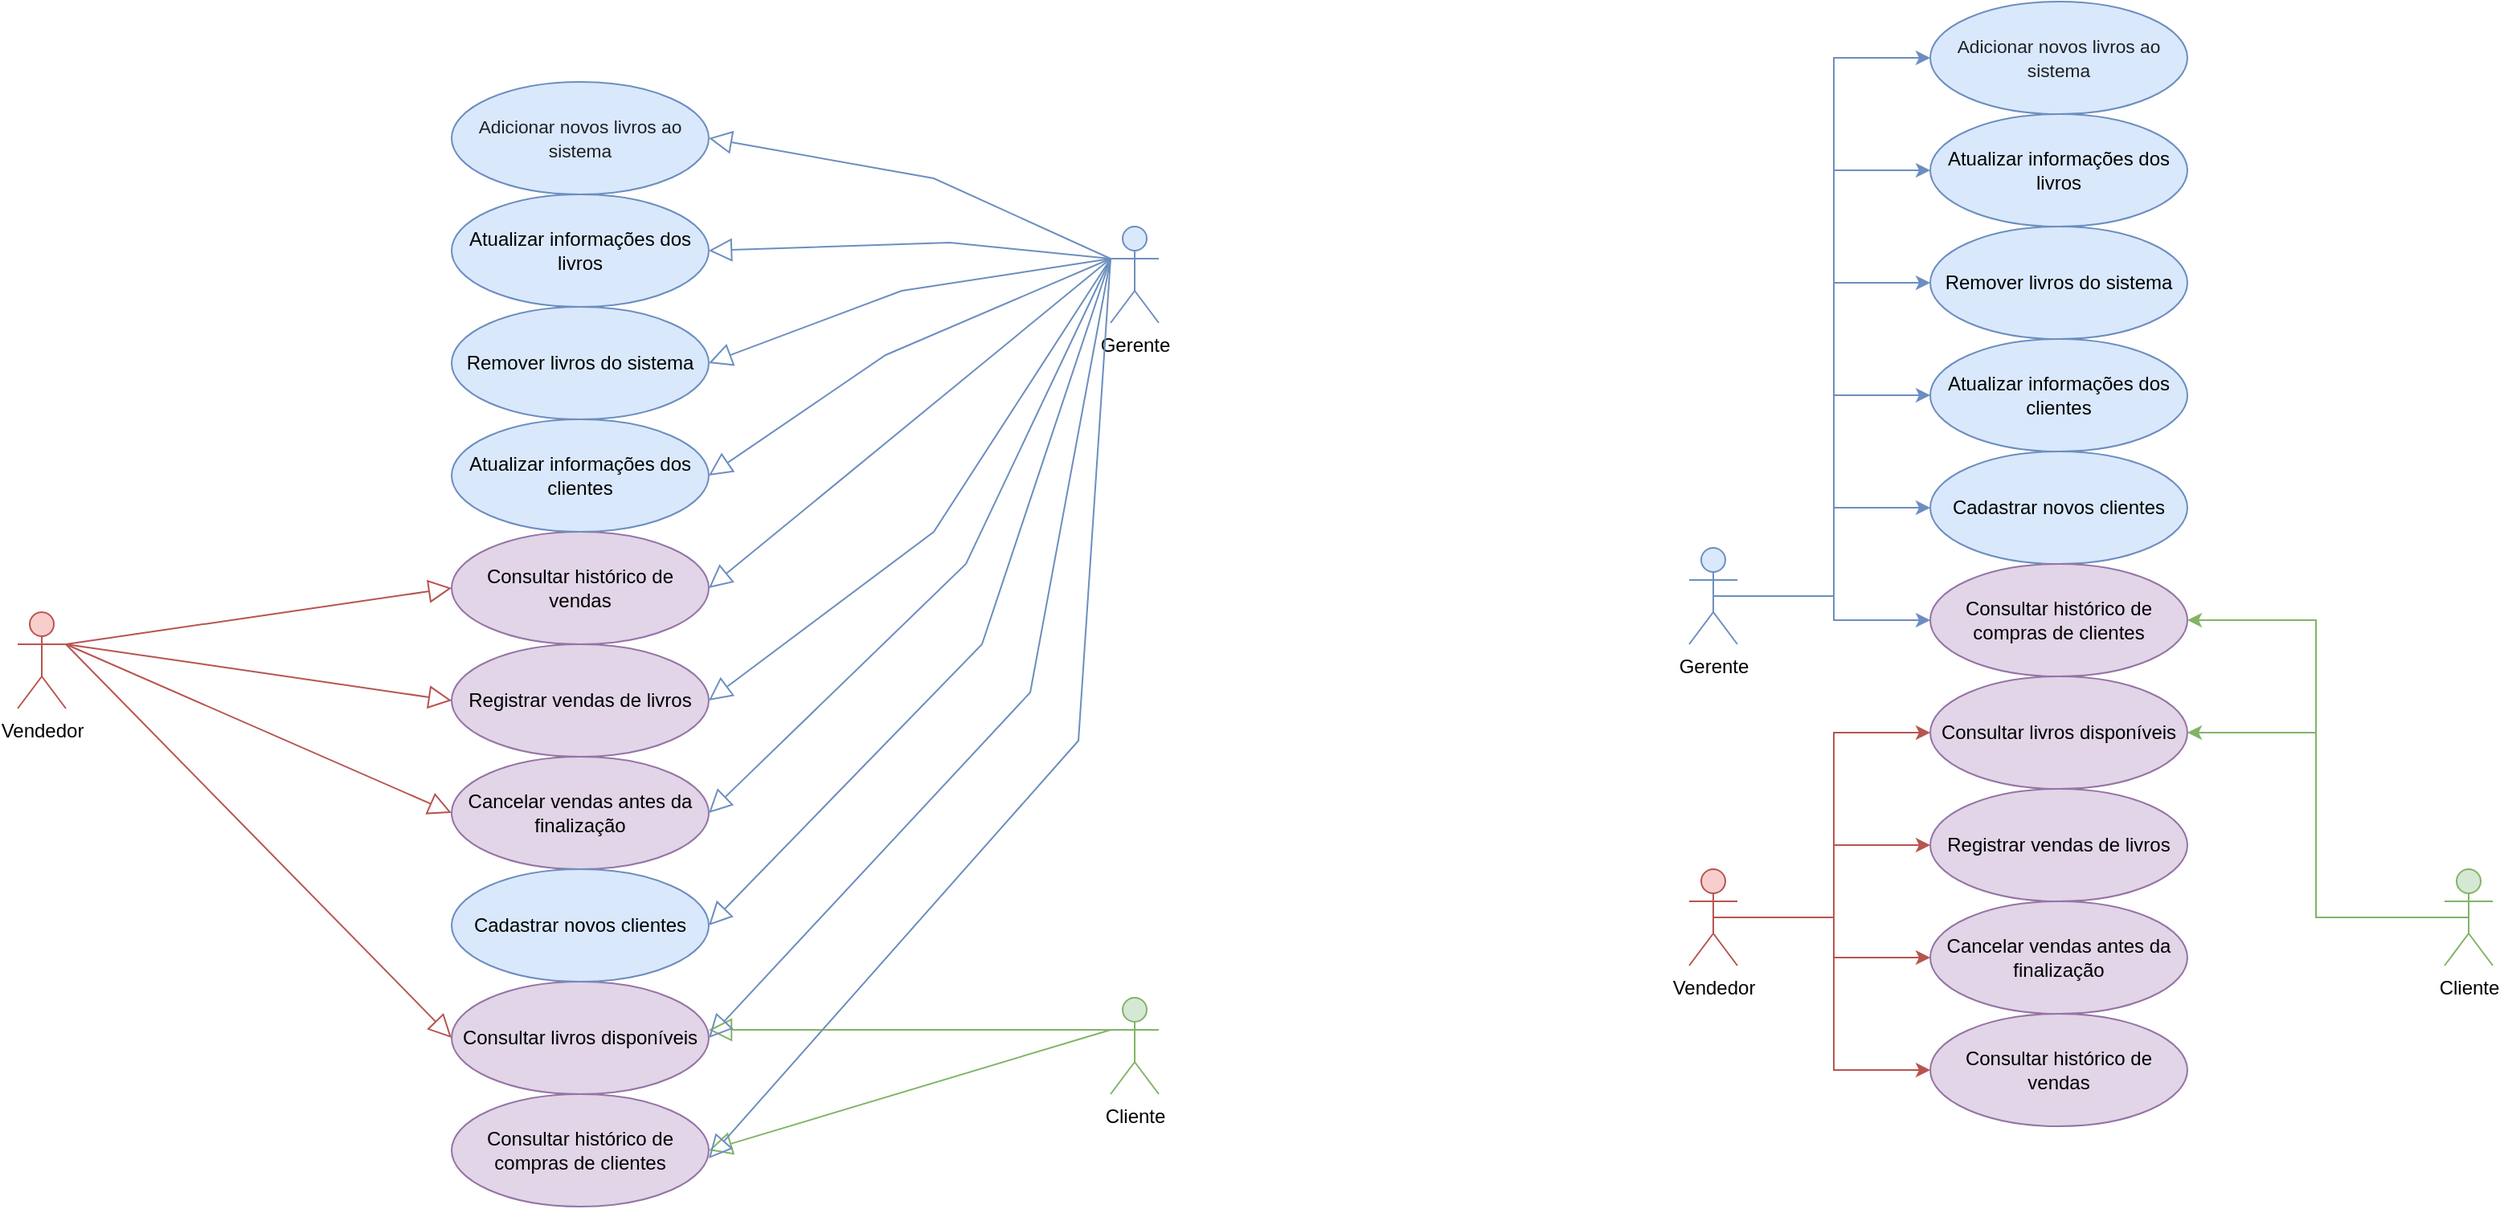 <mxfile version="24.0.1" type="github">
  <diagram name="Página-1" id="hRQhb_yzOxxoPhfAipHE">
    <mxGraphModel dx="1509" dy="832" grid="1" gridSize="10" guides="1" tooltips="1" connect="1" arrows="1" fold="1" page="1" pageScale="1" pageWidth="827" pageHeight="1169" math="0" shadow="0">
      <root>
        <mxCell id="0" />
        <mxCell id="1" parent="0" />
        <mxCell id="4VoWPCwTaYR5wn9BslDJ-1" value="Vendedor" style="shape=umlActor;html=1;verticalLabelPosition=bottom;verticalAlign=top;align=center;fillColor=#f8cecc;strokeColor=#b85450;" vertex="1" parent="1">
          <mxGeometry x="90" y="620" width="30" height="60" as="geometry" />
        </mxCell>
        <mxCell id="4VoWPCwTaYR5wn9BslDJ-2" value="Cliente" style="shape=umlActor;html=1;verticalLabelPosition=bottom;verticalAlign=top;align=center;fillColor=#d5e8d4;strokeColor=#82b366;" vertex="1" parent="1">
          <mxGeometry x="770" y="860" width="30" height="60" as="geometry" />
        </mxCell>
        <mxCell id="4VoWPCwTaYR5wn9BslDJ-3" value="Gerente" style="shape=umlActor;html=1;verticalLabelPosition=bottom;verticalAlign=top;align=center;fillColor=#dae8fc;strokeColor=#6c8ebf;" vertex="1" parent="1">
          <mxGeometry x="770" y="380" width="30" height="60" as="geometry" />
        </mxCell>
        <mxCell id="4VoWPCwTaYR5wn9BslDJ-5" value="Atualizar informações dos livros" style="ellipse;whiteSpace=wrap;html=1;fillColor=#dae8fc;strokeColor=#6c8ebf;" vertex="1" parent="1">
          <mxGeometry x="360" y="360" width="160" height="70" as="geometry" />
        </mxCell>
        <mxCell id="4VoWPCwTaYR5wn9BslDJ-7" value="Remover livros do sistema" style="ellipse;whiteSpace=wrap;html=1;fillColor=#dae8fc;strokeColor=#6c8ebf;" vertex="1" parent="1">
          <mxGeometry x="360" y="430" width="160" height="70" as="geometry" />
        </mxCell>
        <mxCell id="4VoWPCwTaYR5wn9BslDJ-8" value="&lt;div style=&quot;&quot;&gt;&lt;font face=&quot;Poppins, sans-serif&quot; color=&quot;#1d2125&quot;&gt;&lt;span style=&quot;font-size: 11.375px;&quot;&gt;Adicionar novos livros ao sistema&lt;/span&gt;&lt;/font&gt;&lt;/div&gt;" style="ellipse;whiteSpace=wrap;html=1;align=center;fillColor=#dae8fc;strokeColor=#6c8ebf;" vertex="1" parent="1">
          <mxGeometry x="360" y="290" width="160" height="70" as="geometry" />
        </mxCell>
        <mxCell id="4VoWPCwTaYR5wn9BslDJ-9" value="Consultar livros disponíveis" style="ellipse;whiteSpace=wrap;html=1;fillColor=#e1d5e7;strokeColor=#9673a6;" vertex="1" parent="1">
          <mxGeometry x="360" y="850" width="160" height="70" as="geometry" />
        </mxCell>
        <mxCell id="4VoWPCwTaYR5wn9BslDJ-10" value="Registrar vendas de livros" style="ellipse;whiteSpace=wrap;html=1;fillColor=#e1d5e7;strokeColor=#9673a6;" vertex="1" parent="1">
          <mxGeometry x="360" y="640" width="160" height="70" as="geometry" />
        </mxCell>
        <mxCell id="4VoWPCwTaYR5wn9BslDJ-11" value="Cancelar vendas antes da finalização" style="ellipse;whiteSpace=wrap;html=1;fillColor=#e1d5e7;strokeColor=#9673a6;" vertex="1" parent="1">
          <mxGeometry x="360" y="710" width="160" height="70" as="geometry" />
        </mxCell>
        <mxCell id="4VoWPCwTaYR5wn9BslDJ-12" value="Consultar histórico de vendas" style="ellipse;whiteSpace=wrap;html=1;fillColor=#e1d5e7;strokeColor=#9673a6;" vertex="1" parent="1">
          <mxGeometry x="360" y="570" width="160" height="70" as="geometry" />
        </mxCell>
        <mxCell id="4VoWPCwTaYR5wn9BslDJ-13" value="Cadastrar novos clientes" style="ellipse;whiteSpace=wrap;html=1;fillColor=#dae8fc;strokeColor=#6c8ebf;" vertex="1" parent="1">
          <mxGeometry x="360" y="780" width="160" height="70" as="geometry" />
        </mxCell>
        <mxCell id="4VoWPCwTaYR5wn9BslDJ-14" value="Consultar histórico de compras de clientes" style="ellipse;whiteSpace=wrap;html=1;fillColor=#e1d5e7;strokeColor=#9673a6;" vertex="1" parent="1">
          <mxGeometry x="360" y="920" width="160" height="70" as="geometry" />
        </mxCell>
        <mxCell id="4VoWPCwTaYR5wn9BslDJ-15" value="Atualizar informações dos clientes" style="ellipse;whiteSpace=wrap;html=1;fillColor=#dae8fc;strokeColor=#6c8ebf;" vertex="1" parent="1">
          <mxGeometry x="360" y="500" width="160" height="70" as="geometry" />
        </mxCell>
        <mxCell id="4VoWPCwTaYR5wn9BslDJ-16" value="" style="edgeStyle=none;html=1;endArrow=block;endFill=0;endSize=12;verticalAlign=bottom;rounded=0;entryX=1;entryY=0.5;entryDx=0;entryDy=0;fillColor=#dae8fc;strokeColor=#6c8ebf;" edge="1" parent="1" target="4VoWPCwTaYR5wn9BslDJ-8">
          <mxGeometry width="160" relative="1" as="geometry">
            <mxPoint x="770" y="400" as="sourcePoint" />
            <mxPoint x="250" y="360" as="targetPoint" />
            <Array as="points">
              <mxPoint x="660" y="350" />
            </Array>
          </mxGeometry>
        </mxCell>
        <mxCell id="4VoWPCwTaYR5wn9BslDJ-17" value="" style="edgeStyle=none;html=1;endArrow=block;endFill=0;endSize=12;verticalAlign=bottom;rounded=0;fillColor=#dae8fc;strokeColor=#6c8ebf;" edge="1" parent="1">
          <mxGeometry width="160" relative="1" as="geometry">
            <mxPoint x="770" y="400" as="sourcePoint" />
            <mxPoint x="520" y="395" as="targetPoint" />
            <Array as="points">
              <mxPoint x="670" y="390" />
            </Array>
          </mxGeometry>
        </mxCell>
        <mxCell id="4VoWPCwTaYR5wn9BslDJ-18" value="" style="edgeStyle=none;html=1;endArrow=block;endFill=0;endSize=12;verticalAlign=bottom;rounded=0;entryX=1;entryY=0.5;entryDx=0;entryDy=0;fillColor=#dae8fc;strokeColor=#6c8ebf;exitX=0;exitY=0.333;exitDx=0;exitDy=0;exitPerimeter=0;" edge="1" parent="1" source="4VoWPCwTaYR5wn9BslDJ-3" target="4VoWPCwTaYR5wn9BslDJ-7">
          <mxGeometry width="160" relative="1" as="geometry">
            <mxPoint x="120" y="400" as="sourcePoint" />
            <mxPoint x="500" y="600" as="targetPoint" />
            <Array as="points">
              <mxPoint x="640" y="420" />
            </Array>
          </mxGeometry>
        </mxCell>
        <mxCell id="4VoWPCwTaYR5wn9BslDJ-19" value="" style="edgeStyle=none;html=1;endArrow=block;endFill=0;endSize=12;verticalAlign=bottom;rounded=0;entryX=1;entryY=0.5;entryDx=0;entryDy=0;exitX=0;exitY=0.333;exitDx=0;exitDy=0;exitPerimeter=0;fillColor=#d5e8d4;strokeColor=#82b366;" edge="1" parent="1" source="4VoWPCwTaYR5wn9BslDJ-2" target="4VoWPCwTaYR5wn9BslDJ-14">
          <mxGeometry width="160" relative="1" as="geometry">
            <mxPoint x="340" y="600" as="sourcePoint" />
            <mxPoint x="500" y="600" as="targetPoint" />
          </mxGeometry>
        </mxCell>
        <mxCell id="4VoWPCwTaYR5wn9BslDJ-20" value="" style="edgeStyle=none;html=1;endArrow=block;endFill=0;endSize=12;verticalAlign=bottom;rounded=0;fillColor=#d5e8d4;strokeColor=#82b366;" edge="1" parent="1">
          <mxGeometry width="160" relative="1" as="geometry">
            <mxPoint x="770" y="880" as="sourcePoint" />
            <mxPoint x="520" y="880" as="targetPoint" />
          </mxGeometry>
        </mxCell>
        <mxCell id="4VoWPCwTaYR5wn9BslDJ-22" value="" style="edgeStyle=none;html=1;endArrow=block;endFill=0;endSize=12;verticalAlign=bottom;rounded=0;entryX=0;entryY=0.5;entryDx=0;entryDy=0;fillColor=#f8cecc;strokeColor=#b85450;" edge="1" parent="1" target="4VoWPCwTaYR5wn9BslDJ-11">
          <mxGeometry width="160" relative="1" as="geometry">
            <mxPoint x="120" y="640" as="sourcePoint" />
            <mxPoint x="620" y="720" as="targetPoint" />
          </mxGeometry>
        </mxCell>
        <mxCell id="4VoWPCwTaYR5wn9BslDJ-23" value="" style="edgeStyle=none;html=1;endArrow=block;endFill=0;endSize=12;verticalAlign=bottom;rounded=0;exitX=1;exitY=0.333;exitDx=0;exitDy=0;exitPerimeter=0;entryX=0;entryY=0.5;entryDx=0;entryDy=0;fillColor=#f8cecc;strokeColor=#b85450;" edge="1" parent="1" source="4VoWPCwTaYR5wn9BslDJ-1" target="4VoWPCwTaYR5wn9BslDJ-10">
          <mxGeometry width="160" relative="1" as="geometry">
            <mxPoint x="340" y="780" as="sourcePoint" />
            <mxPoint x="500" y="780" as="targetPoint" />
          </mxGeometry>
        </mxCell>
        <mxCell id="4VoWPCwTaYR5wn9BslDJ-24" value="" style="edgeStyle=none;html=1;endArrow=block;endFill=0;endSize=12;verticalAlign=bottom;rounded=0;exitX=1;exitY=0.333;exitDx=0;exitDy=0;exitPerimeter=0;entryX=0;entryY=0.5;entryDx=0;entryDy=0;fillColor=#f8cecc;strokeColor=#b85450;" edge="1" parent="1" source="4VoWPCwTaYR5wn9BslDJ-1" target="4VoWPCwTaYR5wn9BslDJ-12">
          <mxGeometry width="160" relative="1" as="geometry">
            <mxPoint x="340" y="780" as="sourcePoint" />
            <mxPoint x="500" y="780" as="targetPoint" />
          </mxGeometry>
        </mxCell>
        <mxCell id="4VoWPCwTaYR5wn9BslDJ-26" value="" style="edgeStyle=none;html=1;endArrow=block;endFill=0;endSize=12;verticalAlign=bottom;rounded=0;entryX=1;entryY=0.5;entryDx=0;entryDy=0;fillColor=#dae8fc;strokeColor=#6c8ebf;exitX=0;exitY=0.333;exitDx=0;exitDy=0;exitPerimeter=0;" edge="1" parent="1" source="4VoWPCwTaYR5wn9BslDJ-3" target="4VoWPCwTaYR5wn9BslDJ-12">
          <mxGeometry width="160" relative="1" as="geometry">
            <mxPoint x="120" y="400" as="sourcePoint" />
            <mxPoint x="500" y="520" as="targetPoint" />
          </mxGeometry>
        </mxCell>
        <mxCell id="4VoWPCwTaYR5wn9BslDJ-28" value="" style="edgeStyle=none;html=1;endArrow=block;endFill=0;endSize=12;verticalAlign=bottom;rounded=0;fillColor=#f8cecc;strokeColor=#b85450;entryX=0;entryY=0.5;entryDx=0;entryDy=0;" edge="1" parent="1" target="4VoWPCwTaYR5wn9BslDJ-9">
          <mxGeometry width="160" relative="1" as="geometry">
            <mxPoint x="120" y="640" as="sourcePoint" />
            <mxPoint x="110" y="810" as="targetPoint" />
          </mxGeometry>
        </mxCell>
        <mxCell id="4VoWPCwTaYR5wn9BslDJ-31" value="" style="edgeStyle=none;html=1;endArrow=block;endFill=0;endSize=12;verticalAlign=bottom;rounded=0;entryX=1;entryY=0.5;entryDx=0;entryDy=0;fillColor=#dae8fc;strokeColor=#6c8ebf;" edge="1" parent="1" target="4VoWPCwTaYR5wn9BslDJ-9">
          <mxGeometry width="160" relative="1" as="geometry">
            <mxPoint x="770" y="400" as="sourcePoint" />
            <mxPoint x="500" y="690" as="targetPoint" />
            <Array as="points">
              <mxPoint x="720" y="670" />
            </Array>
          </mxGeometry>
        </mxCell>
        <mxCell id="4VoWPCwTaYR5wn9BslDJ-32" value="" style="edgeStyle=none;html=1;endArrow=block;endFill=0;endSize=12;verticalAlign=bottom;rounded=0;entryX=1;entryY=0.5;entryDx=0;entryDy=0;fillColor=#dae8fc;strokeColor=#6c8ebf;" edge="1" parent="1" target="4VoWPCwTaYR5wn9BslDJ-10">
          <mxGeometry width="160" relative="1" as="geometry">
            <mxPoint x="770" y="400" as="sourcePoint" />
            <mxPoint x="500" y="690" as="targetPoint" />
            <Array as="points">
              <mxPoint x="660" y="570" />
            </Array>
          </mxGeometry>
        </mxCell>
        <mxCell id="4VoWPCwTaYR5wn9BslDJ-33" value="" style="edgeStyle=none;html=1;endArrow=block;endFill=0;endSize=12;verticalAlign=bottom;rounded=0;exitX=0;exitY=0.333;exitDx=0;exitDy=0;exitPerimeter=0;entryX=1;entryY=0.5;entryDx=0;entryDy=0;fillColor=#dae8fc;strokeColor=#6c8ebf;" edge="1" parent="1" source="4VoWPCwTaYR5wn9BslDJ-3" target="4VoWPCwTaYR5wn9BslDJ-13">
          <mxGeometry width="160" relative="1" as="geometry">
            <mxPoint x="340" y="690" as="sourcePoint" />
            <mxPoint x="500" y="690" as="targetPoint" />
            <Array as="points">
              <mxPoint x="690" y="640" />
            </Array>
          </mxGeometry>
        </mxCell>
        <mxCell id="4VoWPCwTaYR5wn9BslDJ-34" value="" style="edgeStyle=none;html=1;endArrow=block;endFill=0;endSize=12;verticalAlign=bottom;rounded=0;entryX=1;entryY=0.5;entryDx=0;entryDy=0;fillColor=#dae8fc;strokeColor=#6c8ebf;" edge="1" parent="1" target="4VoWPCwTaYR5wn9BslDJ-15">
          <mxGeometry width="160" relative="1" as="geometry">
            <mxPoint x="770" y="400" as="sourcePoint" />
            <mxPoint x="500" y="690" as="targetPoint" />
            <Array as="points">
              <mxPoint x="630" y="460" />
            </Array>
          </mxGeometry>
        </mxCell>
        <mxCell id="4VoWPCwTaYR5wn9BslDJ-35" value="" style="edgeStyle=none;html=1;endArrow=block;endFill=0;endSize=12;verticalAlign=bottom;rounded=0;entryX=1;entryY=0.5;entryDx=0;entryDy=0;fillColor=#dae8fc;strokeColor=#6c8ebf;" edge="1" parent="1" target="4VoWPCwTaYR5wn9BslDJ-11">
          <mxGeometry width="160" relative="1" as="geometry">
            <mxPoint x="770" y="400" as="sourcePoint" />
            <mxPoint x="500" y="690" as="targetPoint" />
            <Array as="points">
              <mxPoint x="680" y="590" />
            </Array>
          </mxGeometry>
        </mxCell>
        <mxCell id="4VoWPCwTaYR5wn9BslDJ-36" value="" style="edgeStyle=none;html=1;endArrow=block;endFill=0;endSize=12;verticalAlign=bottom;rounded=0;fillColor=#dae8fc;strokeColor=#6c8ebf;" edge="1" parent="1">
          <mxGeometry width="160" relative="1" as="geometry">
            <mxPoint x="770" y="400" as="sourcePoint" />
            <mxPoint x="520" y="960" as="targetPoint" />
            <Array as="points">
              <mxPoint x="750" y="700" />
            </Array>
          </mxGeometry>
        </mxCell>
        <mxCell id="4VoWPCwTaYR5wn9BslDJ-52" style="edgeStyle=orthogonalEdgeStyle;rounded=0;orthogonalLoop=1;jettySize=auto;html=1;exitX=0.5;exitY=0.5;exitDx=0;exitDy=0;exitPerimeter=0;entryX=0;entryY=0.5;entryDx=0;entryDy=0;fillColor=#f8cecc;strokeColor=#b85450;" edge="1" parent="1" source="4VoWPCwTaYR5wn9BslDJ-37" target="4VoWPCwTaYR5wn9BslDJ-45">
          <mxGeometry relative="1" as="geometry" />
        </mxCell>
        <mxCell id="4VoWPCwTaYR5wn9BslDJ-53" style="edgeStyle=orthogonalEdgeStyle;rounded=0;orthogonalLoop=1;jettySize=auto;html=1;exitX=0.5;exitY=0.5;exitDx=0;exitDy=0;exitPerimeter=0;entryX=0;entryY=0.5;entryDx=0;entryDy=0;fillColor=#f8cecc;strokeColor=#b85450;" edge="1" parent="1" source="4VoWPCwTaYR5wn9BslDJ-37" target="4VoWPCwTaYR5wn9BslDJ-47">
          <mxGeometry relative="1" as="geometry" />
        </mxCell>
        <mxCell id="4VoWPCwTaYR5wn9BslDJ-54" style="edgeStyle=orthogonalEdgeStyle;rounded=0;orthogonalLoop=1;jettySize=auto;html=1;exitX=0.5;exitY=0.5;exitDx=0;exitDy=0;exitPerimeter=0;entryX=0;entryY=0.5;entryDx=0;entryDy=0;fillColor=#f8cecc;strokeColor=#b85450;" edge="1" parent="1" source="4VoWPCwTaYR5wn9BslDJ-37" target="4VoWPCwTaYR5wn9BslDJ-48">
          <mxGeometry relative="1" as="geometry" />
        </mxCell>
        <mxCell id="4VoWPCwTaYR5wn9BslDJ-55" style="edgeStyle=orthogonalEdgeStyle;rounded=0;orthogonalLoop=1;jettySize=auto;html=1;exitX=0.5;exitY=0.5;exitDx=0;exitDy=0;exitPerimeter=0;entryX=0;entryY=0.5;entryDx=0;entryDy=0;fillColor=#f8cecc;strokeColor=#b85450;" edge="1" parent="1" source="4VoWPCwTaYR5wn9BslDJ-37" target="4VoWPCwTaYR5wn9BslDJ-46">
          <mxGeometry relative="1" as="geometry" />
        </mxCell>
        <mxCell id="4VoWPCwTaYR5wn9BslDJ-37" value="Vendedor" style="shape=umlActor;html=1;verticalLabelPosition=bottom;verticalAlign=top;align=center;fillColor=#f8cecc;strokeColor=#b85450;" vertex="1" parent="1">
          <mxGeometry x="1130" y="780" width="30" height="60" as="geometry" />
        </mxCell>
        <mxCell id="4VoWPCwTaYR5wn9BslDJ-50" style="edgeStyle=orthogonalEdgeStyle;rounded=0;orthogonalLoop=1;jettySize=auto;html=1;exitX=0.5;exitY=0.5;exitDx=0;exitDy=0;exitPerimeter=0;entryX=1;entryY=0.5;entryDx=0;entryDy=0;fillColor=#d5e8d4;strokeColor=#82b366;" edge="1" parent="1" source="4VoWPCwTaYR5wn9BslDJ-38" target="4VoWPCwTaYR5wn9BslDJ-45">
          <mxGeometry relative="1" as="geometry" />
        </mxCell>
        <mxCell id="4VoWPCwTaYR5wn9BslDJ-51" style="edgeStyle=orthogonalEdgeStyle;rounded=0;orthogonalLoop=1;jettySize=auto;html=1;exitX=0.5;exitY=0.5;exitDx=0;exitDy=0;exitPerimeter=0;entryX=1;entryY=0.5;entryDx=0;entryDy=0;fillColor=#d5e8d4;strokeColor=#82b366;" edge="1" parent="1" source="4VoWPCwTaYR5wn9BslDJ-38" target="4VoWPCwTaYR5wn9BslDJ-49">
          <mxGeometry relative="1" as="geometry" />
        </mxCell>
        <mxCell id="4VoWPCwTaYR5wn9BslDJ-38" value="Cliente" style="shape=umlActor;html=1;verticalLabelPosition=bottom;verticalAlign=top;align=center;fillColor=#d5e8d4;strokeColor=#82b366;" vertex="1" parent="1">
          <mxGeometry x="1600" y="780" width="30" height="60" as="geometry" />
        </mxCell>
        <mxCell id="4VoWPCwTaYR5wn9BslDJ-56" style="edgeStyle=orthogonalEdgeStyle;rounded=0;orthogonalLoop=1;jettySize=auto;html=1;exitX=0.5;exitY=0.5;exitDx=0;exitDy=0;exitPerimeter=0;entryX=0;entryY=0.5;entryDx=0;entryDy=0;fillColor=#dae8fc;strokeColor=#6c8ebf;" edge="1" parent="1" source="4VoWPCwTaYR5wn9BslDJ-39" target="4VoWPCwTaYR5wn9BslDJ-49">
          <mxGeometry relative="1" as="geometry" />
        </mxCell>
        <mxCell id="4VoWPCwTaYR5wn9BslDJ-57" style="edgeStyle=orthogonalEdgeStyle;rounded=0;orthogonalLoop=1;jettySize=auto;html=1;exitX=0.5;exitY=0.5;exitDx=0;exitDy=0;exitPerimeter=0;fillColor=#dae8fc;strokeColor=#6c8ebf;" edge="1" parent="1" source="4VoWPCwTaYR5wn9BslDJ-39" target="4VoWPCwTaYR5wn9BslDJ-44">
          <mxGeometry relative="1" as="geometry" />
        </mxCell>
        <mxCell id="4VoWPCwTaYR5wn9BslDJ-58" style="edgeStyle=orthogonalEdgeStyle;rounded=0;orthogonalLoop=1;jettySize=auto;html=1;exitX=0.5;exitY=0.5;exitDx=0;exitDy=0;exitPerimeter=0;entryX=0;entryY=0.5;entryDx=0;entryDy=0;fillColor=#dae8fc;strokeColor=#6c8ebf;" edge="1" parent="1" source="4VoWPCwTaYR5wn9BslDJ-39" target="4VoWPCwTaYR5wn9BslDJ-43">
          <mxGeometry relative="1" as="geometry" />
        </mxCell>
        <mxCell id="4VoWPCwTaYR5wn9BslDJ-59" style="edgeStyle=orthogonalEdgeStyle;rounded=0;orthogonalLoop=1;jettySize=auto;html=1;exitX=0.5;exitY=0.5;exitDx=0;exitDy=0;exitPerimeter=0;entryX=0;entryY=0.5;entryDx=0;entryDy=0;fillColor=#dae8fc;strokeColor=#6c8ebf;" edge="1" parent="1" source="4VoWPCwTaYR5wn9BslDJ-39" target="4VoWPCwTaYR5wn9BslDJ-42">
          <mxGeometry relative="1" as="geometry" />
        </mxCell>
        <mxCell id="4VoWPCwTaYR5wn9BslDJ-60" style="edgeStyle=orthogonalEdgeStyle;rounded=0;orthogonalLoop=1;jettySize=auto;html=1;exitX=0.5;exitY=0.5;exitDx=0;exitDy=0;exitPerimeter=0;entryX=0;entryY=0.5;entryDx=0;entryDy=0;fillColor=#dae8fc;strokeColor=#6c8ebf;" edge="1" parent="1" source="4VoWPCwTaYR5wn9BslDJ-39" target="4VoWPCwTaYR5wn9BslDJ-41">
          <mxGeometry relative="1" as="geometry" />
        </mxCell>
        <mxCell id="4VoWPCwTaYR5wn9BslDJ-61" style="edgeStyle=orthogonalEdgeStyle;rounded=0;orthogonalLoop=1;jettySize=auto;html=1;exitX=0.5;exitY=0.5;exitDx=0;exitDy=0;exitPerimeter=0;entryX=0;entryY=0.5;entryDx=0;entryDy=0;fillColor=#dae8fc;strokeColor=#6c8ebf;" edge="1" parent="1" source="4VoWPCwTaYR5wn9BslDJ-39" target="4VoWPCwTaYR5wn9BslDJ-40">
          <mxGeometry relative="1" as="geometry" />
        </mxCell>
        <mxCell id="4VoWPCwTaYR5wn9BslDJ-39" value="Gerente" style="shape=umlActor;html=1;verticalLabelPosition=bottom;verticalAlign=top;align=center;fillColor=#dae8fc;strokeColor=#6c8ebf;" vertex="1" parent="1">
          <mxGeometry x="1130" y="580" width="30" height="60" as="geometry" />
        </mxCell>
        <mxCell id="4VoWPCwTaYR5wn9BslDJ-40" value="&lt;div style=&quot;&quot;&gt;&lt;font face=&quot;Poppins, sans-serif&quot; color=&quot;#1d2125&quot;&gt;&lt;span style=&quot;font-size: 11.375px;&quot;&gt;Adicionar novos livros ao sistema&lt;/span&gt;&lt;/font&gt;&lt;/div&gt;" style="ellipse;whiteSpace=wrap;html=1;align=center;fillColor=#dae8fc;strokeColor=#6c8ebf;" vertex="1" parent="1">
          <mxGeometry x="1280" y="240" width="160" height="70" as="geometry" />
        </mxCell>
        <mxCell id="4VoWPCwTaYR5wn9BslDJ-41" value="Atualizar informações dos livros" style="ellipse;whiteSpace=wrap;html=1;fillColor=#dae8fc;strokeColor=#6c8ebf;" vertex="1" parent="1">
          <mxGeometry x="1280" y="310" width="160" height="70" as="geometry" />
        </mxCell>
        <mxCell id="4VoWPCwTaYR5wn9BslDJ-42" value="Remover livros do sistema" style="ellipse;whiteSpace=wrap;html=1;fillColor=#dae8fc;strokeColor=#6c8ebf;" vertex="1" parent="1">
          <mxGeometry x="1280" y="380" width="160" height="70" as="geometry" />
        </mxCell>
        <mxCell id="4VoWPCwTaYR5wn9BslDJ-43" value="Atualizar informações dos clientes" style="ellipse;whiteSpace=wrap;html=1;fillColor=#dae8fc;strokeColor=#6c8ebf;" vertex="1" parent="1">
          <mxGeometry x="1280" y="450" width="160" height="70" as="geometry" />
        </mxCell>
        <mxCell id="4VoWPCwTaYR5wn9BslDJ-44" value="Cadastrar novos clientes" style="ellipse;whiteSpace=wrap;html=1;fillColor=#dae8fc;strokeColor=#6c8ebf;" vertex="1" parent="1">
          <mxGeometry x="1280" y="520" width="160" height="70" as="geometry" />
        </mxCell>
        <mxCell id="4VoWPCwTaYR5wn9BslDJ-45" value="Consultar livros disponíveis" style="ellipse;whiteSpace=wrap;html=1;fillColor=#e1d5e7;strokeColor=#9673a6;" vertex="1" parent="1">
          <mxGeometry x="1280" y="660" width="160" height="70" as="geometry" />
        </mxCell>
        <mxCell id="4VoWPCwTaYR5wn9BslDJ-46" value="Consultar histórico de vendas" style="ellipse;whiteSpace=wrap;html=1;fillColor=#e1d5e7;strokeColor=#9673a6;" vertex="1" parent="1">
          <mxGeometry x="1280" y="870" width="160" height="70" as="geometry" />
        </mxCell>
        <mxCell id="4VoWPCwTaYR5wn9BslDJ-47" value="Registrar vendas de livros" style="ellipse;whiteSpace=wrap;html=1;fillColor=#e1d5e7;strokeColor=#9673a6;" vertex="1" parent="1">
          <mxGeometry x="1280" y="730" width="160" height="70" as="geometry" />
        </mxCell>
        <mxCell id="4VoWPCwTaYR5wn9BslDJ-48" value="Cancelar vendas antes da finalização" style="ellipse;whiteSpace=wrap;html=1;fillColor=#e1d5e7;strokeColor=#9673a6;" vertex="1" parent="1">
          <mxGeometry x="1280" y="800" width="160" height="70" as="geometry" />
        </mxCell>
        <mxCell id="4VoWPCwTaYR5wn9BslDJ-49" value="Consultar histórico de compras de clientes" style="ellipse;whiteSpace=wrap;html=1;fillColor=#e1d5e7;strokeColor=#9673a6;" vertex="1" parent="1">
          <mxGeometry x="1280" y="590" width="160" height="70" as="geometry" />
        </mxCell>
      </root>
    </mxGraphModel>
  </diagram>
</mxfile>
